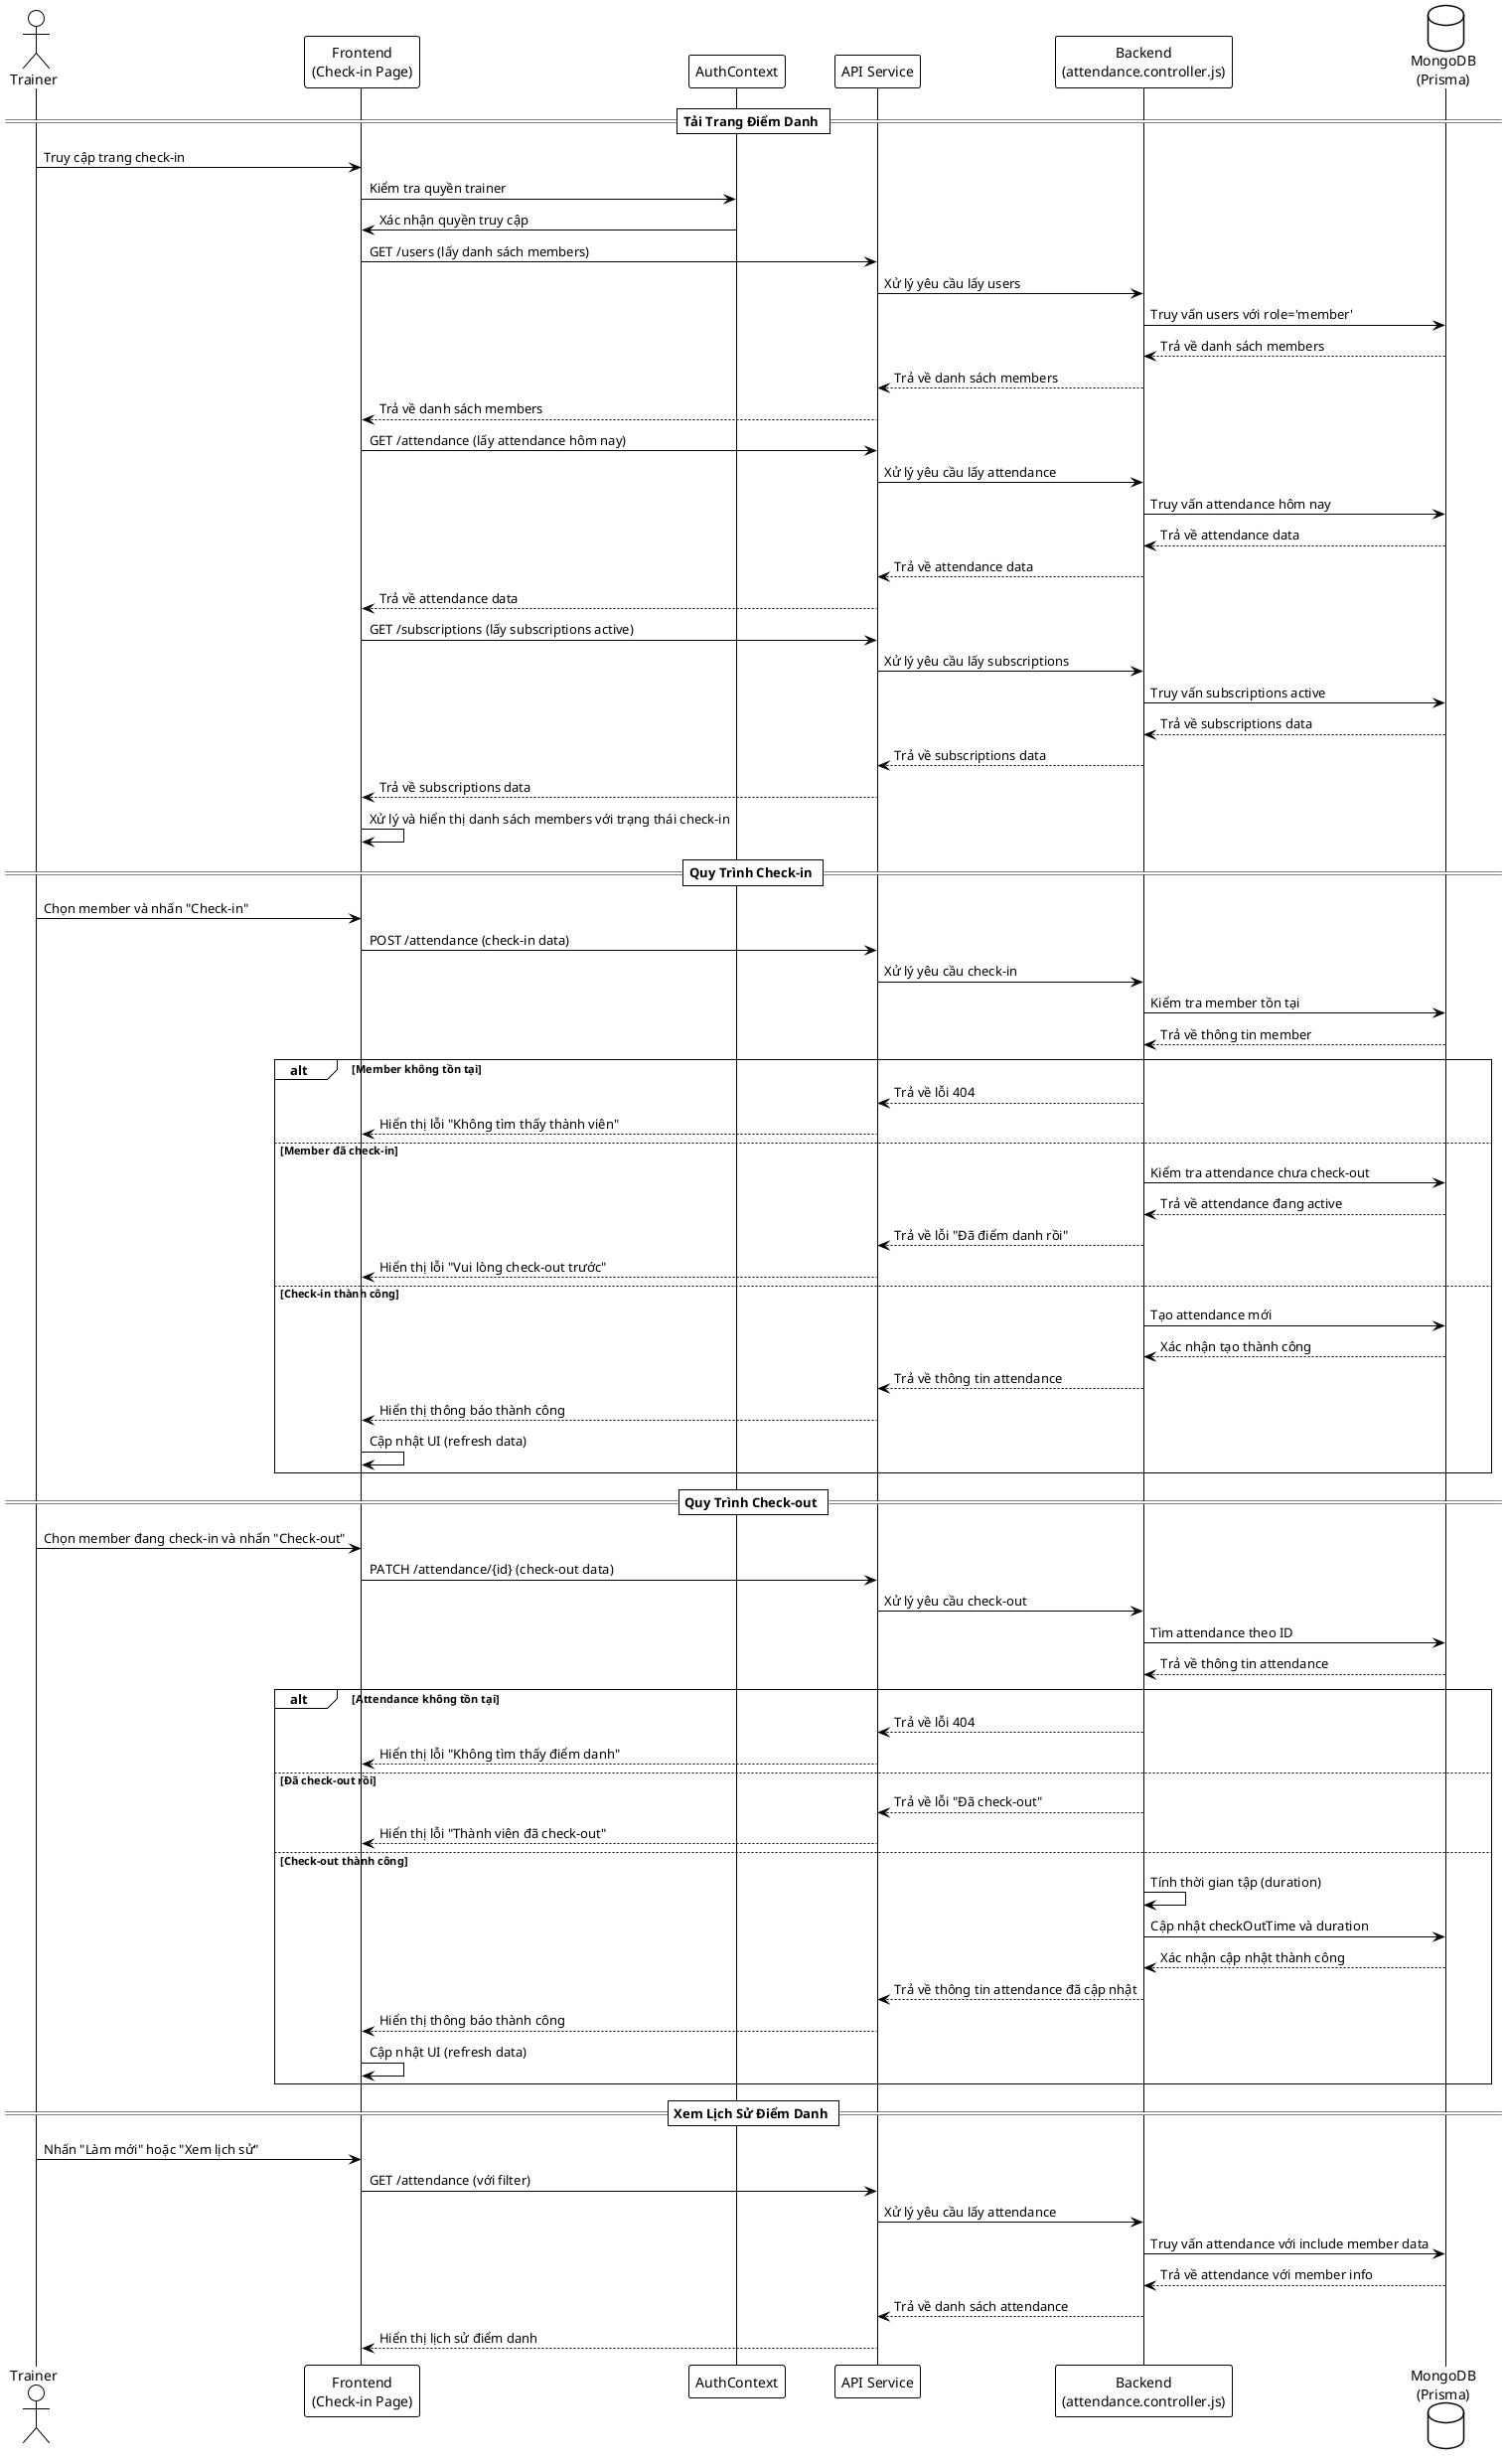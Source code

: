 @startuml attendance_sequence
!theme plain
skinparam ParticipantPadding 20
skinparam BoxPadding 10

actor Trainer
participant "Frontend\n(Check-in Page)" as Frontend
participant "AuthContext" as AuthContext
participant "API Service" as API
participant "Backend\n(attendance.controller.js)" as Backend
database "MongoDB\n(Prisma)" as MongoDB

== Tải Trang Điểm Danh ==
Trainer -> Frontend: Truy cập trang check-in
Frontend -> AuthContext: Kiểm tra quyền trainer
AuthContext -> Frontend: Xác nhận quyền truy cập

Frontend -> API: GET /users (lấy danh sách members)
API -> Backend: Xử lý yêu cầu lấy users
Backend -> MongoDB: Truy vấn users với role='member'
MongoDB --> Backend: Trả về danh sách members
Backend --> API: Trả về danh sách members
API --> Frontend: Trả về danh sách members

Frontend -> API: GET /attendance (lấy attendance hôm nay)
API -> Backend: Xử lý yêu cầu lấy attendance
Backend -> MongoDB: Truy vấn attendance hôm nay
MongoDB --> Backend: Trả về attendance data
Backend --> API: Trả về attendance data
API --> Frontend: Trả về attendance data

Frontend -> API: GET /subscriptions (lấy subscriptions active)
API -> Backend: Xử lý yêu cầu lấy subscriptions
Backend -> MongoDB: Truy vấn subscriptions active
MongoDB --> Backend: Trả về subscriptions data
Backend --> API: Trả về subscriptions data
API --> Frontend: Trả về subscriptions data

Frontend -> Frontend: Xử lý và hiển thị danh sách members với trạng thái check-in

== Quy Trình Check-in ==
Trainer -> Frontend: Chọn member và nhấn "Check-in"
Frontend -> API: POST /attendance (check-in data)
API -> Backend: Xử lý yêu cầu check-in
Backend -> MongoDB: Kiểm tra member tồn tại
MongoDB --> Backend: Trả về thông tin member

alt Member không tồn tại
    Backend --> API: Trả về lỗi 404
    API --> Frontend: Hiển thị lỗi "Không tìm thấy thành viên"
else Member đã check-in
    Backend -> MongoDB: Kiểm tra attendance chưa check-out
    MongoDB --> Backend: Trả về attendance đang active
    Backend --> API: Trả về lỗi "Đã điểm danh rồi"
    API --> Frontend: Hiển thị lỗi "Vui lòng check-out trước"
else Check-in thành công
    Backend -> MongoDB: Tạo attendance mới
    MongoDB --> Backend: Xác nhận tạo thành công
    Backend --> API: Trả về thông tin attendance
    API --> Frontend: Hiển thị thông báo thành công
    Frontend -> Frontend: Cập nhật UI (refresh data)
end

== Quy Trình Check-out ==
Trainer -> Frontend: Chọn member đang check-in và nhấn "Check-out"
Frontend -> API: PATCH /attendance/{id} (check-out data)
API -> Backend: Xử lý yêu cầu check-out
Backend -> MongoDB: Tìm attendance theo ID
MongoDB --> Backend: Trả về thông tin attendance

alt Attendance không tồn tại
    Backend --> API: Trả về lỗi 404
    API --> Frontend: Hiển thị lỗi "Không tìm thấy điểm danh"
else Đã check-out rồi
    Backend --> API: Trả về lỗi "Đã check-out"
    API --> Frontend: Hiển thị lỗi "Thành viên đã check-out"
else Check-out thành công
    Backend -> Backend: Tính thời gian tập (duration)
    Backend -> MongoDB: Cập nhật checkOutTime và duration
    MongoDB --> Backend: Xác nhận cập nhật thành công
    Backend --> API: Trả về thông tin attendance đã cập nhật
    API --> Frontend: Hiển thị thông báo thành công
    Frontend -> Frontend: Cập nhật UI (refresh data)
end

== Xem Lịch Sử Điểm Danh ==
Trainer -> Frontend: Nhấn "Làm mới" hoặc "Xem lịch sử"
Frontend -> API: GET /attendance (với filter)
API -> Backend: Xử lý yêu cầu lấy attendance
Backend -> MongoDB: Truy vấn attendance với include member data
MongoDB --> Backend: Trả về attendance với member info
Backend --> API: Trả về danh sách attendance
API --> Frontend: Hiển thị lịch sử điểm danh

@enduml